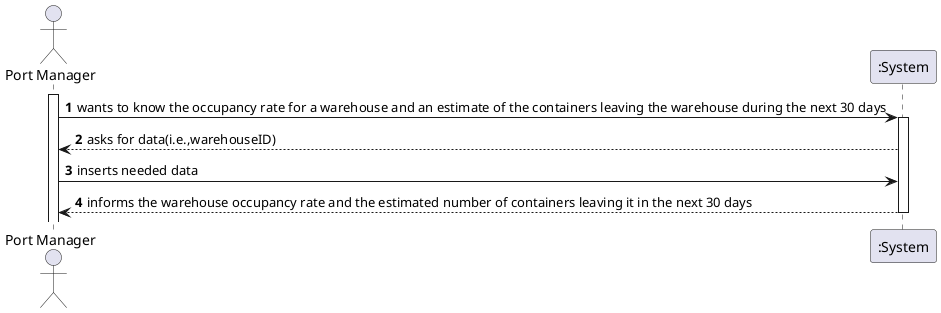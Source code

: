 @startuml
'https://plantuml.com/sequence-diagram

autonumber
actor "Port Manager" as SC

activate SC
SC-> ":System" : wants to know the occupancy rate for a warehouse and an estimate of the containers leaving the warehouse during the next 30 days
activate ":System"
":System" --> SC : asks for data(i.e.,warehouseID)
SC-> ":System" : inserts needed data
":System" --> SC : informs the warehouse occupancy rate and the estimated number of containers leaving it in the next 30 days

deactivate ":System"

@enduml